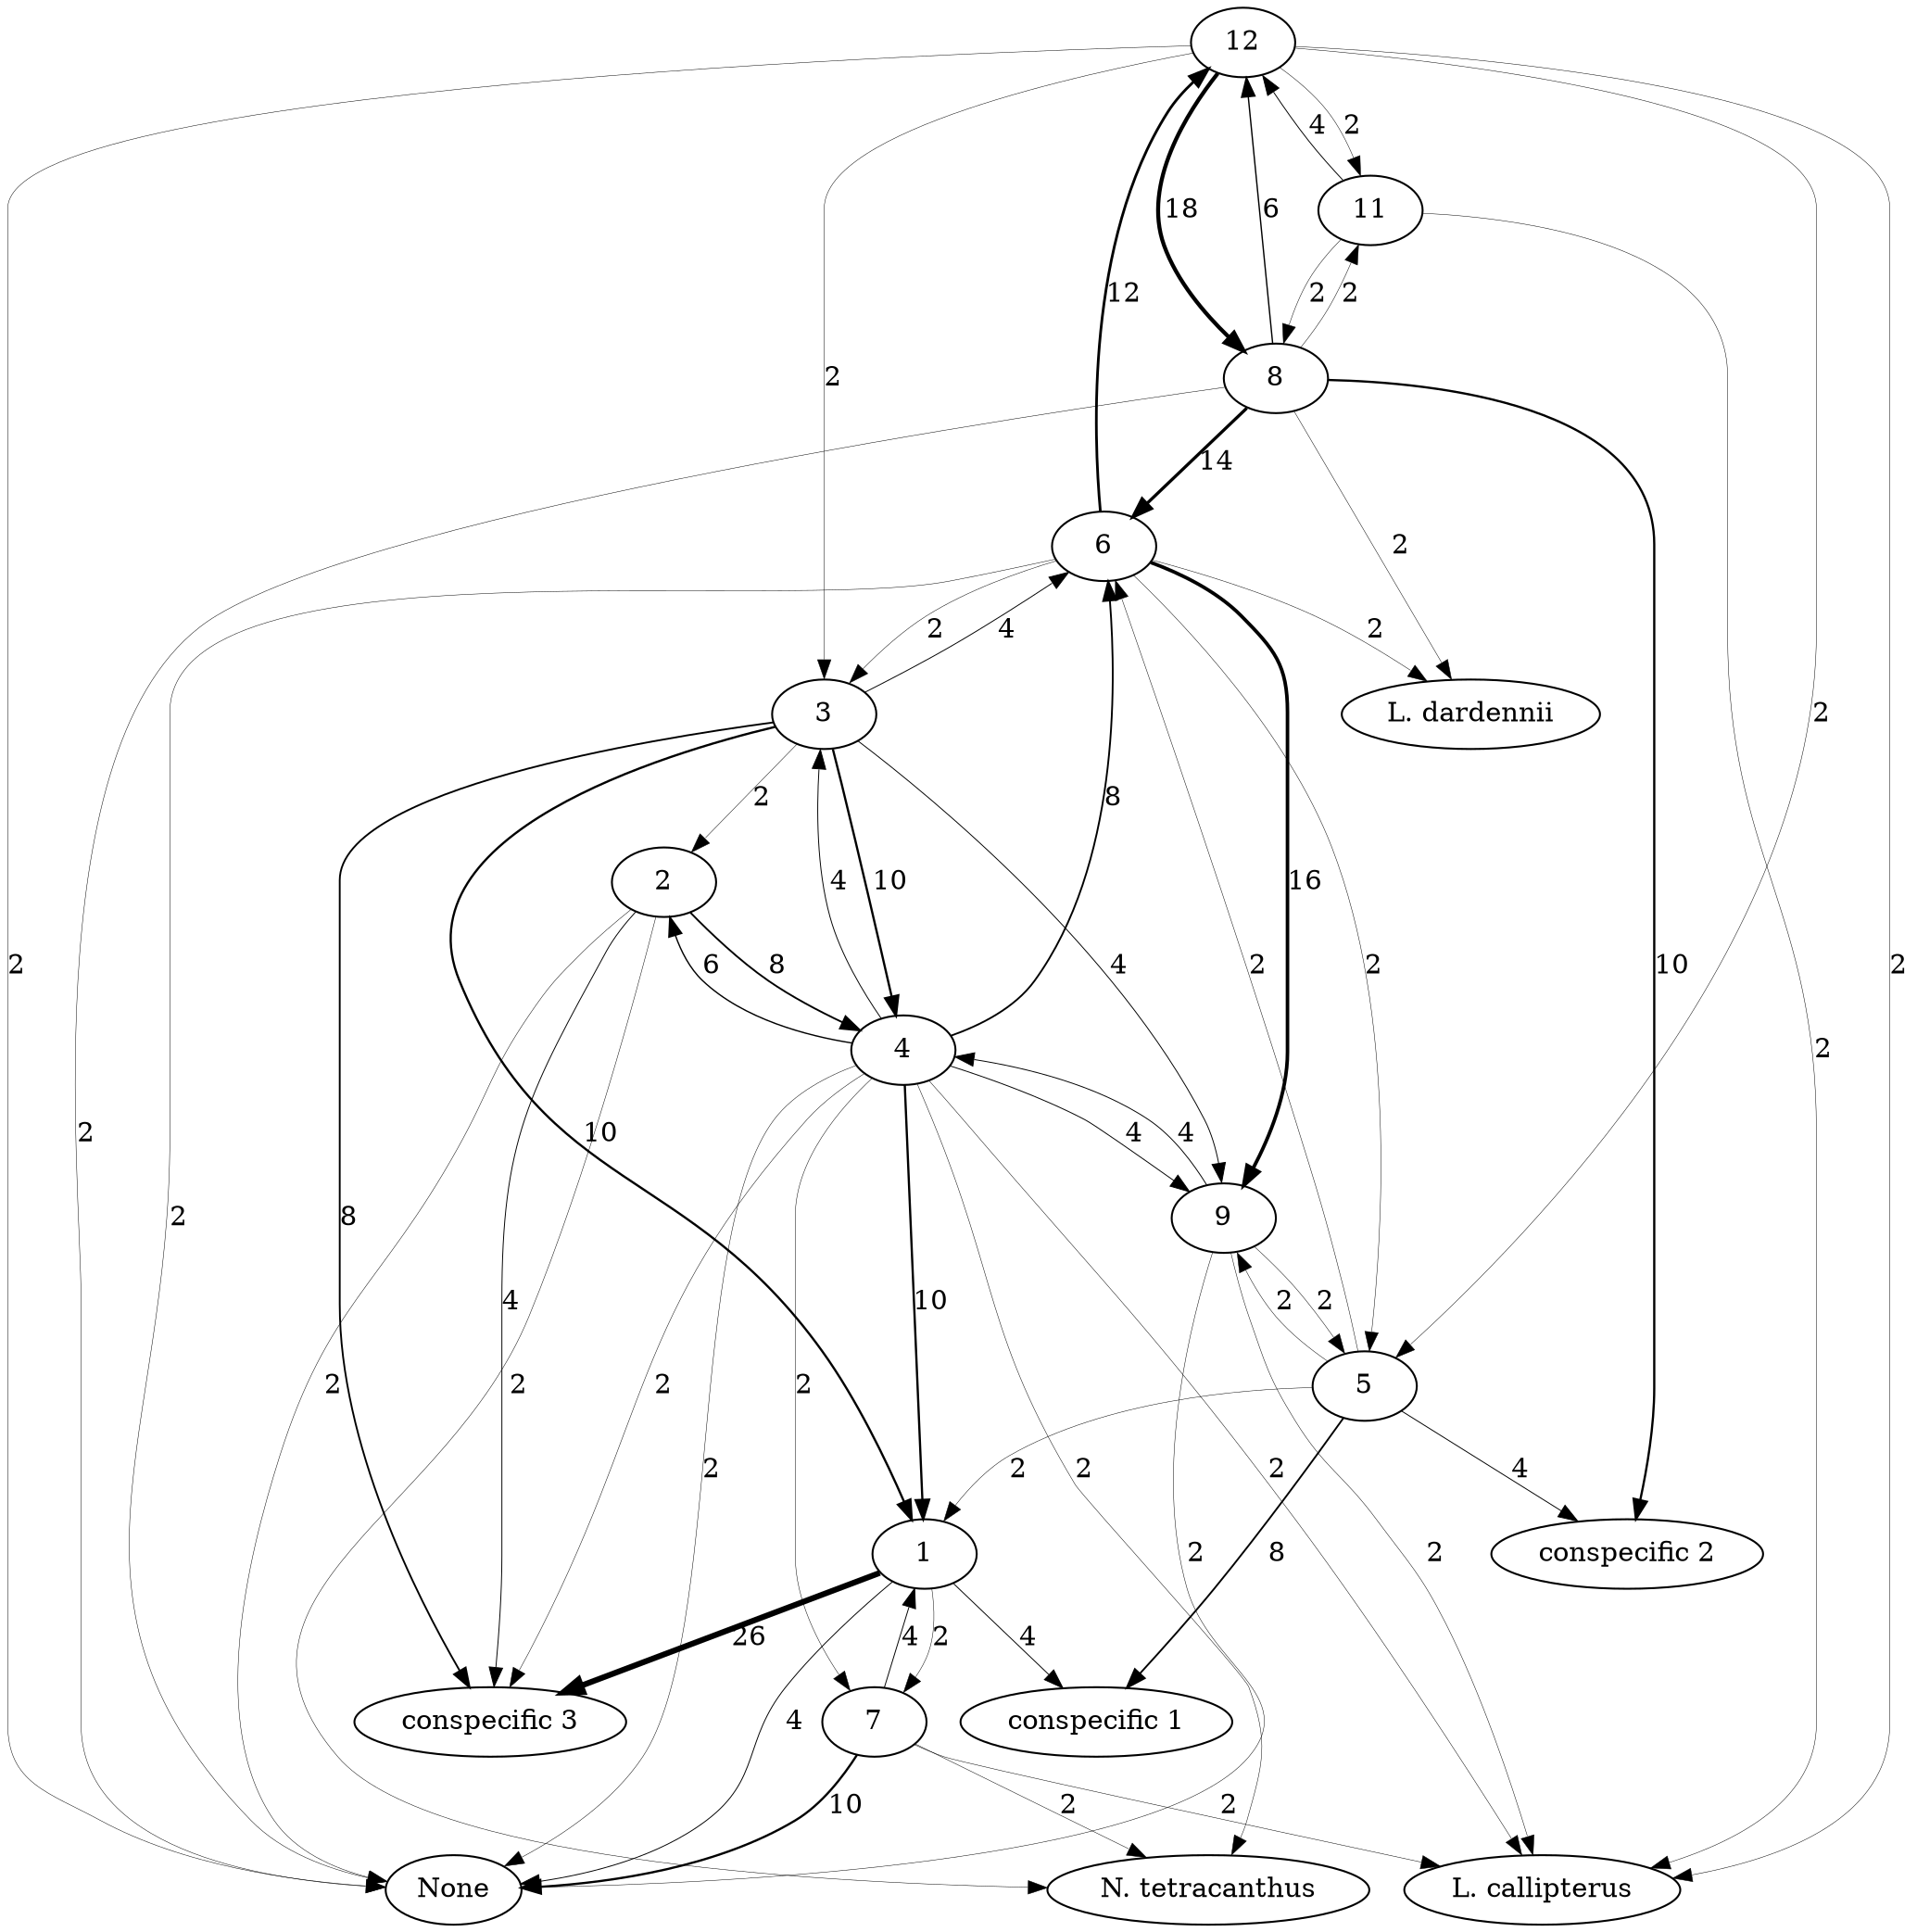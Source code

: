 strict digraph  {
1;
7;
None;
"conspecific 1";
"conspecific 3";
11;
12;
8;
"L. callipterus";
3;
5;
2;
4;
"N. tetracanthus";
6;
9;
"conspecific 2";
"L. dardennii";
1 -> 7  [label=2, penwidth="0.23076923076923078"];
1 -> None  [label=4, penwidth="0.46153846153846156"];
1 -> "conspecific 1"  [label=4, penwidth="0.46153846153846156"];
1 -> "conspecific 3"  [label=26, penwidth="3.0"];
7 -> 1  [label=4, penwidth="0.46153846153846156"];
7 -> "L. callipterus"  [label=2, penwidth="0.23076923076923078"];
7 -> "N. tetracanthus"  [label=2, penwidth="0.23076923076923078"];
7 -> None  [label=10, penwidth="1.1538461538461537"];
11 -> 12  [label=4, penwidth="0.46153846153846156"];
11 -> 8  [label=2, penwidth="0.23076923076923078"];
11 -> "L. callipterus"  [label=2, penwidth="0.23076923076923078"];
12 -> 11  [label=2, penwidth="0.23076923076923078"];
12 -> 3  [label=2, penwidth="0.23076923076923078"];
12 -> 5  [label=2, penwidth="0.23076923076923078"];
12 -> 8  [label=18, penwidth="2.076923076923077"];
12 -> "L. callipterus"  [label=2, penwidth="0.23076923076923078"];
12 -> None  [label=2, penwidth="0.23076923076923078"];
8 -> 11  [label=2, penwidth="0.23076923076923078"];
8 -> 12  [label=6, penwidth="0.6923076923076923"];
8 -> 6  [label=14, penwidth="1.6153846153846154"];
8 -> "L. dardennii"  [label=2, penwidth="0.23076923076923078"];
8 -> None  [label=2, penwidth="0.23076923076923078"];
8 -> "conspecific 2"  [label=10, penwidth="1.1538461538461537"];
3 -> 1  [label=10, penwidth="1.1538461538461537"];
3 -> 2  [label=2, penwidth="0.23076923076923078"];
3 -> 4  [label=10, penwidth="1.1538461538461537"];
3 -> 6  [label=4, penwidth="0.46153846153846156"];
3 -> 9  [label=4, penwidth="0.46153846153846156"];
3 -> "conspecific 3"  [label=8, penwidth="0.9230769230769231"];
5 -> 1  [label=2, penwidth="0.23076923076923078"];
5 -> 6  [label=2, penwidth="0.23076923076923078"];
5 -> 9  [label=2, penwidth="0.23076923076923078"];
5 -> "conspecific 1"  [label=8, penwidth="0.9230769230769231"];
5 -> "conspecific 2"  [label=4, penwidth="0.46153846153846156"];
2 -> 4  [label=8, penwidth="0.9230769230769231"];
2 -> "N. tetracanthus"  [label=2, penwidth="0.23076923076923078"];
2 -> None  [label=2, penwidth="0.23076923076923078"];
2 -> "conspecific 3"  [label=4, penwidth="0.46153846153846156"];
4 -> 1  [label=10, penwidth="1.1538461538461537"];
4 -> 2  [label=6, penwidth="0.6923076923076923"];
4 -> 3  [label=4, penwidth="0.46153846153846156"];
4 -> 6  [label=8, penwidth="0.9230769230769231"];
4 -> 7  [label=2, penwidth="0.23076923076923078"];
4 -> 9  [label=4, penwidth="0.46153846153846156"];
4 -> "L. callipterus"  [label=2, penwidth="0.23076923076923078"];
4 -> "N. tetracanthus"  [label=2, penwidth="0.23076923076923078"];
4 -> None  [label=2, penwidth="0.23076923076923078"];
4 -> "conspecific 3"  [label=2, penwidth="0.23076923076923078"];
6 -> 12  [label=12, penwidth="1.3846153846153846"];
6 -> 3  [label=2, penwidth="0.23076923076923078"];
6 -> 5  [label=2, penwidth="0.23076923076923078"];
6 -> 9  [label=16, penwidth="1.8461538461538463"];
6 -> "L. dardennii"  [label=2, penwidth="0.23076923076923078"];
6 -> None  [label=2, penwidth="0.23076923076923078"];
9 -> 4  [label=4, penwidth="0.46153846153846156"];
9 -> 5  [label=2, penwidth="0.23076923076923078"];
9 -> "L. callipterus"  [label=2, penwidth="0.23076923076923078"];
9 -> None  [label=2, penwidth="0.23076923076923078"];
}
